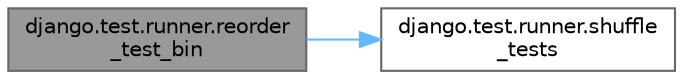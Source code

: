 digraph "django.test.runner.reorder_test_bin"
{
 // LATEX_PDF_SIZE
  bgcolor="transparent";
  edge [fontname=Helvetica,fontsize=10,labelfontname=Helvetica,labelfontsize=10];
  node [fontname=Helvetica,fontsize=10,shape=box,height=0.2,width=0.4];
  rankdir="LR";
  Node1 [id="Node000001",label="django.test.runner.reorder\l_test_bin",height=0.2,width=0.4,color="gray40", fillcolor="grey60", style="filled", fontcolor="black",tooltip=" "];
  Node1 -> Node2 [id="edge1_Node000001_Node000002",color="steelblue1",style="solid",tooltip=" "];
  Node2 [id="Node000002",label="django.test.runner.shuffle\l_tests",height=0.2,width=0.4,color="grey40", fillcolor="white", style="filled",URL="$namespacedjango_1_1test_1_1runner.html#ac6cf3237007a5d969fc0ca9dd20716d0",tooltip=" "];
}
